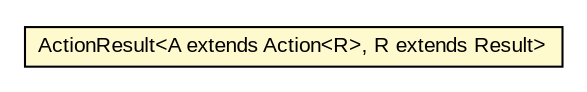 #!/usr/local/bin/dot
#
# Class diagram 
# Generated by UMLGraph version R5_6-24-gf6e263 (http://www.umlgraph.org/)
#

digraph G {
	edge [fontname="arial",fontsize=10,labelfontname="arial",labelfontsize=10];
	node [fontname="arial",fontsize=10,shape=plaintext];
	nodesep=0.25;
	ranksep=0.5;
	rankdir=LR;
	// com.gwtplatform.dispatch.rpc.server.actionhandler.ActionResult<A extends com.gwtplatform.dispatch.rpc.shared.Action<R>, R extends com.gwtplatform.dispatch.rpc.shared.Result>
	c120802 [label=<<table title="com.gwtplatform.dispatch.rpc.server.actionhandler.ActionResult" border="0" cellborder="1" cellspacing="0" cellpadding="2" port="p" bgcolor="lemonChiffon" href="./ActionResult.html">
		<tr><td><table border="0" cellspacing="0" cellpadding="1">
<tr><td align="center" balign="center"> ActionResult&lt;A extends Action&lt;R&gt;, R extends Result&gt; </td></tr>
		</table></td></tr>
		</table>>, URL="./ActionResult.html", fontname="arial", fontcolor="black", fontsize=10.0];
}

